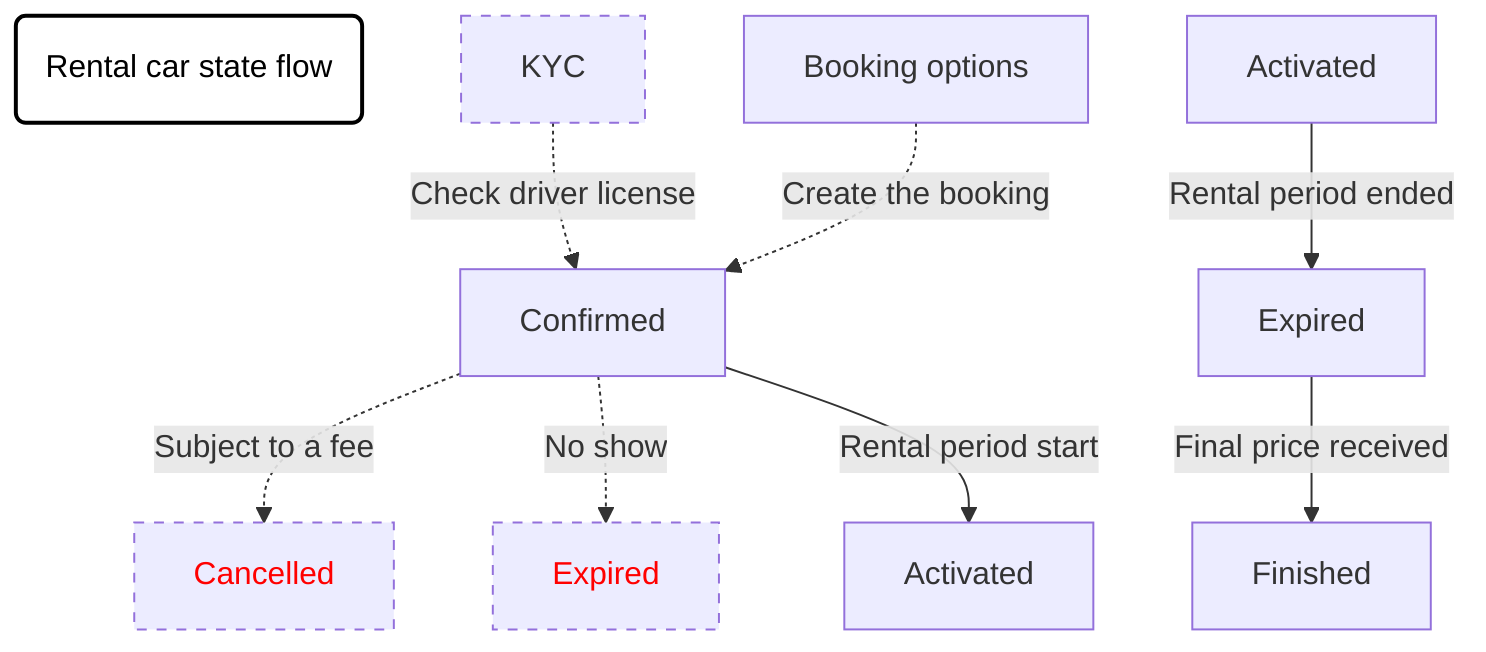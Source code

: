 graph TD
  label1(Rental car state flow)
  %% MermaidJS workflow graph for Taxi TSP
  %% Use https://mermaid-js.github.io/mermaid-live-editor/ to edit
  KYC[KYC] -.->|Check driver license| Confirmed
  Options[Booking options] -.->|Create the booking| Confirmed
  Confirmed -.->|Subject to a fee| Cancelled
  Confirmed -.->|No show| Expired2["Expired"]
  Confirmed -->|Rental period start| Activated
  Activated2[Activated] -->|Rental period ended| Expired
  Expired -->|Final price received| Finished
  style Cancelled color:red,stroke-dasharray: 5, 5
  style label1 stroke-width:2px,color:black,stroke:black,fill:white
  style KYC stroke-dasharray:5,5
  style Expired2 color:red,stroke-dasharray: 5, 5